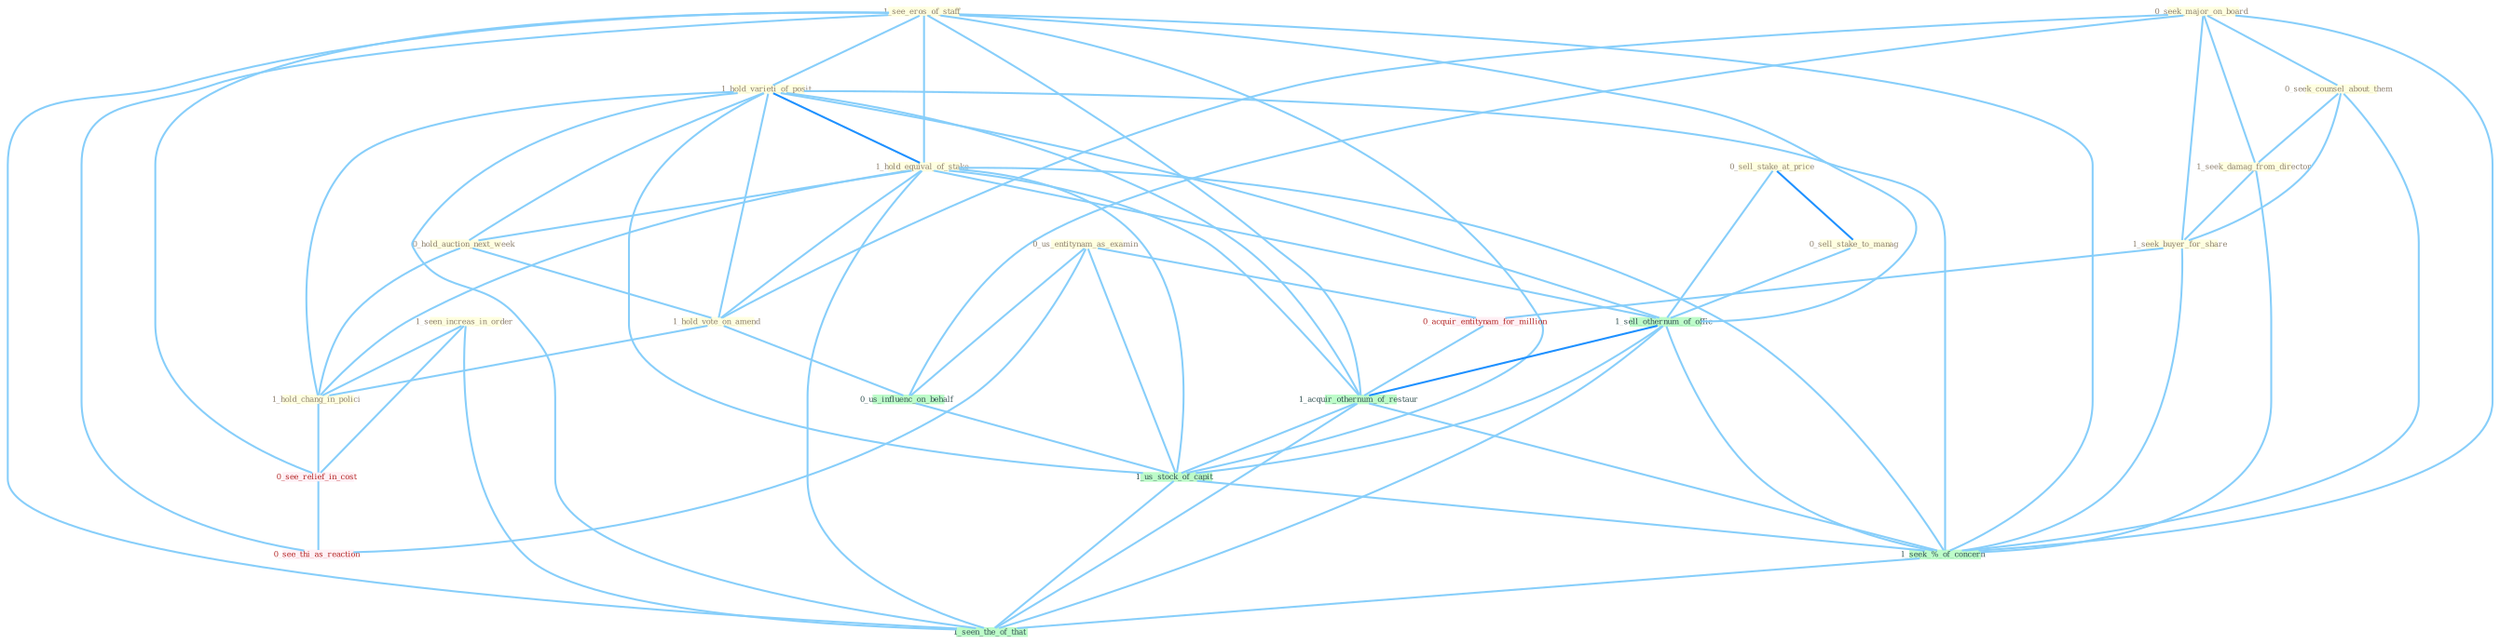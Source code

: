 Graph G{ 
    node
    [shape=polygon,style=filled,width=.5,height=.06,color="#BDFCC9",fixedsize=true,fontsize=4,
    fontcolor="#2f4f4f"];
    {node
    [color="#ffffe0", fontcolor="#8b7d6b"] "1_seen_increas_in_order " "0_seek_major_on_board " "0_seek_counsel_about_them " "1_see_eros_of_staff " "0_us_entitynam_as_examin " "0_sell_stake_at_price " "1_hold_varieti_of_posit " "1_hold_equival_of_stake " "1_seek_damag_from_director " "0_hold_auction_next_week " "0_sell_stake_to_manag " "1_hold_vote_on_amend " "1_hold_chang_in_polici " "1_seek_buyer_for_share "}
{node [color="#fff0f5", fontcolor="#b22222"] "0_acquir_entitynam_for_million " "0_see_relief_in_cost " "0_see_thi_as_reaction "}
edge [color="#B0E2FF"];

	"1_seen_increas_in_order " -- "1_hold_chang_in_polici " [w="1", color="#87cefa" ];
	"1_seen_increas_in_order " -- "0_see_relief_in_cost " [w="1", color="#87cefa" ];
	"1_seen_increas_in_order " -- "1_seen_the_of_that " [w="1", color="#87cefa" ];
	"0_seek_major_on_board " -- "0_seek_counsel_about_them " [w="1", color="#87cefa" ];
	"0_seek_major_on_board " -- "1_seek_damag_from_director " [w="1", color="#87cefa" ];
	"0_seek_major_on_board " -- "1_hold_vote_on_amend " [w="1", color="#87cefa" ];
	"0_seek_major_on_board " -- "1_seek_buyer_for_share " [w="1", color="#87cefa" ];
	"0_seek_major_on_board " -- "0_us_influenc_on_behalf " [w="1", color="#87cefa" ];
	"0_seek_major_on_board " -- "1_seek_%_of_concern " [w="1", color="#87cefa" ];
	"0_seek_counsel_about_them " -- "1_seek_damag_from_director " [w="1", color="#87cefa" ];
	"0_seek_counsel_about_them " -- "1_seek_buyer_for_share " [w="1", color="#87cefa" ];
	"0_seek_counsel_about_them " -- "1_seek_%_of_concern " [w="1", color="#87cefa" ];
	"1_see_eros_of_staff " -- "1_hold_varieti_of_posit " [w="1", color="#87cefa" ];
	"1_see_eros_of_staff " -- "1_hold_equival_of_stake " [w="1", color="#87cefa" ];
	"1_see_eros_of_staff " -- "1_sell_othernum_of_offic " [w="1", color="#87cefa" ];
	"1_see_eros_of_staff " -- "0_see_relief_in_cost " [w="1", color="#87cefa" ];
	"1_see_eros_of_staff " -- "0_see_thi_as_reaction " [w="1", color="#87cefa" ];
	"1_see_eros_of_staff " -- "1_acquir_othernum_of_restaur " [w="1", color="#87cefa" ];
	"1_see_eros_of_staff " -- "1_us_stock_of_capit " [w="1", color="#87cefa" ];
	"1_see_eros_of_staff " -- "1_seek_%_of_concern " [w="1", color="#87cefa" ];
	"1_see_eros_of_staff " -- "1_seen_the_of_that " [w="1", color="#87cefa" ];
	"0_us_entitynam_as_examin " -- "0_acquir_entitynam_for_million " [w="1", color="#87cefa" ];
	"0_us_entitynam_as_examin " -- "0_us_influenc_on_behalf " [w="1", color="#87cefa" ];
	"0_us_entitynam_as_examin " -- "0_see_thi_as_reaction " [w="1", color="#87cefa" ];
	"0_us_entitynam_as_examin " -- "1_us_stock_of_capit " [w="1", color="#87cefa" ];
	"0_sell_stake_at_price " -- "0_sell_stake_to_manag " [w="2", color="#1e90ff" , len=0.8];
	"0_sell_stake_at_price " -- "1_sell_othernum_of_offic " [w="1", color="#87cefa" ];
	"1_hold_varieti_of_posit " -- "1_hold_equival_of_stake " [w="2", color="#1e90ff" , len=0.8];
	"1_hold_varieti_of_posit " -- "0_hold_auction_next_week " [w="1", color="#87cefa" ];
	"1_hold_varieti_of_posit " -- "1_hold_vote_on_amend " [w="1", color="#87cefa" ];
	"1_hold_varieti_of_posit " -- "1_hold_chang_in_polici " [w="1", color="#87cefa" ];
	"1_hold_varieti_of_posit " -- "1_sell_othernum_of_offic " [w="1", color="#87cefa" ];
	"1_hold_varieti_of_posit " -- "1_acquir_othernum_of_restaur " [w="1", color="#87cefa" ];
	"1_hold_varieti_of_posit " -- "1_us_stock_of_capit " [w="1", color="#87cefa" ];
	"1_hold_varieti_of_posit " -- "1_seek_%_of_concern " [w="1", color="#87cefa" ];
	"1_hold_varieti_of_posit " -- "1_seen_the_of_that " [w="1", color="#87cefa" ];
	"1_hold_equival_of_stake " -- "0_hold_auction_next_week " [w="1", color="#87cefa" ];
	"1_hold_equival_of_stake " -- "1_hold_vote_on_amend " [w="1", color="#87cefa" ];
	"1_hold_equival_of_stake " -- "1_hold_chang_in_polici " [w="1", color="#87cefa" ];
	"1_hold_equival_of_stake " -- "1_sell_othernum_of_offic " [w="1", color="#87cefa" ];
	"1_hold_equival_of_stake " -- "1_acquir_othernum_of_restaur " [w="1", color="#87cefa" ];
	"1_hold_equival_of_stake " -- "1_us_stock_of_capit " [w="1", color="#87cefa" ];
	"1_hold_equival_of_stake " -- "1_seek_%_of_concern " [w="1", color="#87cefa" ];
	"1_hold_equival_of_stake " -- "1_seen_the_of_that " [w="1", color="#87cefa" ];
	"1_seek_damag_from_director " -- "1_seek_buyer_for_share " [w="1", color="#87cefa" ];
	"1_seek_damag_from_director " -- "1_seek_%_of_concern " [w="1", color="#87cefa" ];
	"0_hold_auction_next_week " -- "1_hold_vote_on_amend " [w="1", color="#87cefa" ];
	"0_hold_auction_next_week " -- "1_hold_chang_in_polici " [w="1", color="#87cefa" ];
	"0_sell_stake_to_manag " -- "1_sell_othernum_of_offic " [w="1", color="#87cefa" ];
	"1_hold_vote_on_amend " -- "1_hold_chang_in_polici " [w="1", color="#87cefa" ];
	"1_hold_vote_on_amend " -- "0_us_influenc_on_behalf " [w="1", color="#87cefa" ];
	"1_hold_chang_in_polici " -- "0_see_relief_in_cost " [w="1", color="#87cefa" ];
	"1_seek_buyer_for_share " -- "0_acquir_entitynam_for_million " [w="1", color="#87cefa" ];
	"1_seek_buyer_for_share " -- "1_seek_%_of_concern " [w="1", color="#87cefa" ];
	"0_acquir_entitynam_for_million " -- "1_acquir_othernum_of_restaur " [w="1", color="#87cefa" ];
	"1_sell_othernum_of_offic " -- "1_acquir_othernum_of_restaur " [w="2", color="#1e90ff" , len=0.8];
	"1_sell_othernum_of_offic " -- "1_us_stock_of_capit " [w="1", color="#87cefa" ];
	"1_sell_othernum_of_offic " -- "1_seek_%_of_concern " [w="1", color="#87cefa" ];
	"1_sell_othernum_of_offic " -- "1_seen_the_of_that " [w="1", color="#87cefa" ];
	"0_us_influenc_on_behalf " -- "1_us_stock_of_capit " [w="1", color="#87cefa" ];
	"0_see_relief_in_cost " -- "0_see_thi_as_reaction " [w="1", color="#87cefa" ];
	"1_acquir_othernum_of_restaur " -- "1_us_stock_of_capit " [w="1", color="#87cefa" ];
	"1_acquir_othernum_of_restaur " -- "1_seek_%_of_concern " [w="1", color="#87cefa" ];
	"1_acquir_othernum_of_restaur " -- "1_seen_the_of_that " [w="1", color="#87cefa" ];
	"1_us_stock_of_capit " -- "1_seek_%_of_concern " [w="1", color="#87cefa" ];
	"1_us_stock_of_capit " -- "1_seen_the_of_that " [w="1", color="#87cefa" ];
	"1_seek_%_of_concern " -- "1_seen_the_of_that " [w="1", color="#87cefa" ];
}